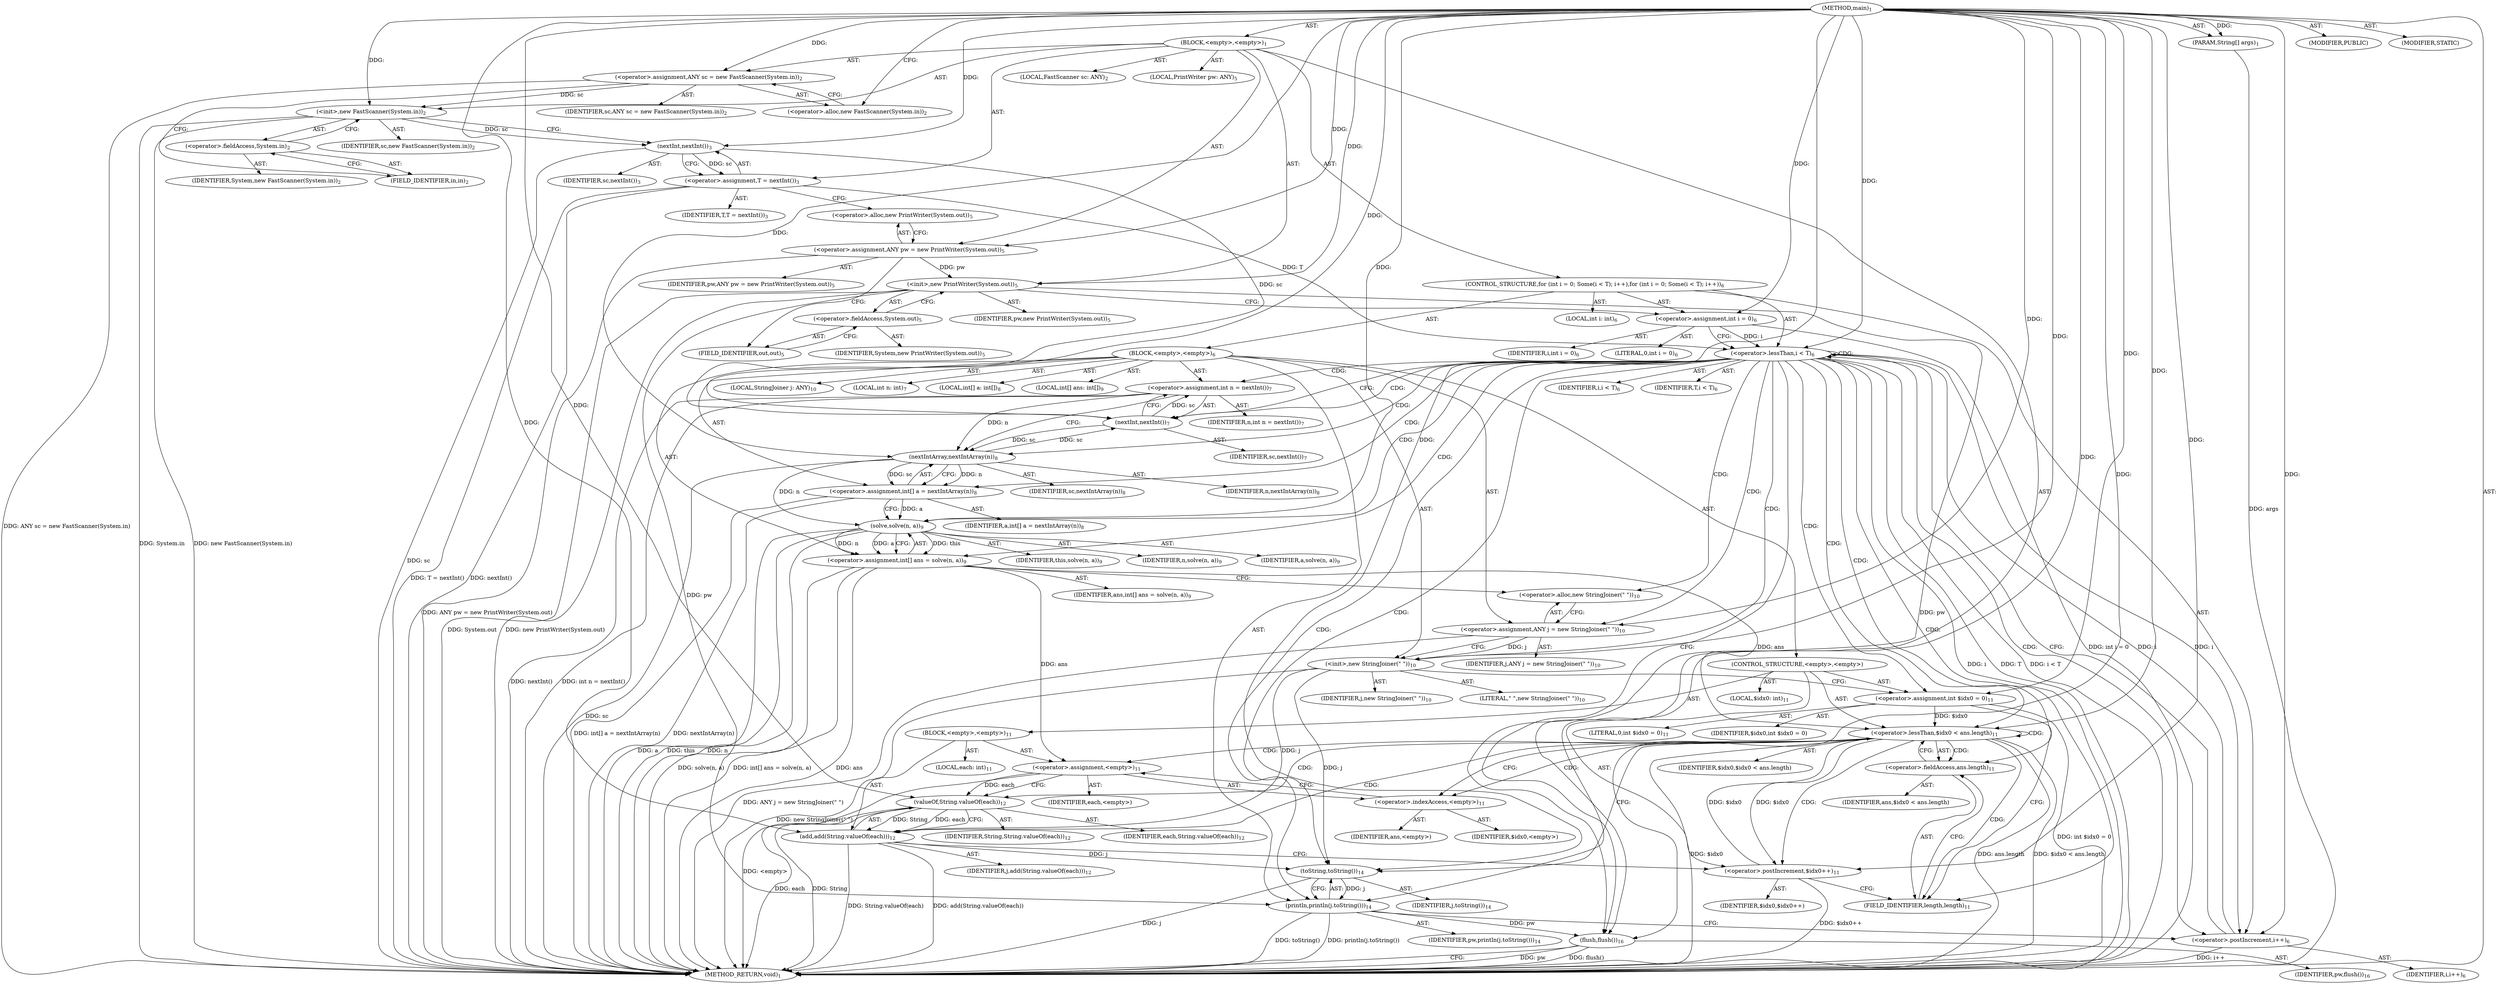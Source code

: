 digraph "main" {  
"23" [label = <(METHOD,main)<SUB>1</SUB>> ]
"24" [label = <(PARAM,String[] args)<SUB>1</SUB>> ]
"25" [label = <(BLOCK,&lt;empty&gt;,&lt;empty&gt;)<SUB>1</SUB>> ]
"4" [label = <(LOCAL,FastScanner sc: ANY)<SUB>2</SUB>> ]
"26" [label = <(&lt;operator&gt;.assignment,ANY sc = new FastScanner(System.in))<SUB>2</SUB>> ]
"27" [label = <(IDENTIFIER,sc,ANY sc = new FastScanner(System.in))<SUB>2</SUB>> ]
"28" [label = <(&lt;operator&gt;.alloc,new FastScanner(System.in))<SUB>2</SUB>> ]
"29" [label = <(&lt;init&gt;,new FastScanner(System.in))<SUB>2</SUB>> ]
"3" [label = <(IDENTIFIER,sc,new FastScanner(System.in))<SUB>2</SUB>> ]
"30" [label = <(&lt;operator&gt;.fieldAccess,System.in)<SUB>2</SUB>> ]
"31" [label = <(IDENTIFIER,System,new FastScanner(System.in))<SUB>2</SUB>> ]
"32" [label = <(FIELD_IDENTIFIER,in,in)<SUB>2</SUB>> ]
"33" [label = <(&lt;operator&gt;.assignment,T = nextInt())<SUB>3</SUB>> ]
"34" [label = <(IDENTIFIER,T,T = nextInt())<SUB>3</SUB>> ]
"35" [label = <(nextInt,nextInt())<SUB>3</SUB>> ]
"36" [label = <(IDENTIFIER,sc,nextInt())<SUB>3</SUB>> ]
"6" [label = <(LOCAL,PrintWriter pw: ANY)<SUB>5</SUB>> ]
"37" [label = <(&lt;operator&gt;.assignment,ANY pw = new PrintWriter(System.out))<SUB>5</SUB>> ]
"38" [label = <(IDENTIFIER,pw,ANY pw = new PrintWriter(System.out))<SUB>5</SUB>> ]
"39" [label = <(&lt;operator&gt;.alloc,new PrintWriter(System.out))<SUB>5</SUB>> ]
"40" [label = <(&lt;init&gt;,new PrintWriter(System.out))<SUB>5</SUB>> ]
"5" [label = <(IDENTIFIER,pw,new PrintWriter(System.out))<SUB>5</SUB>> ]
"41" [label = <(&lt;operator&gt;.fieldAccess,System.out)<SUB>5</SUB>> ]
"42" [label = <(IDENTIFIER,System,new PrintWriter(System.out))<SUB>5</SUB>> ]
"43" [label = <(FIELD_IDENTIFIER,out,out)<SUB>5</SUB>> ]
"44" [label = <(CONTROL_STRUCTURE,for (int i = 0; Some(i &lt; T); i++),for (int i = 0; Some(i &lt; T); i++))<SUB>6</SUB>> ]
"45" [label = <(LOCAL,int i: int)<SUB>6</SUB>> ]
"46" [label = <(&lt;operator&gt;.assignment,int i = 0)<SUB>6</SUB>> ]
"47" [label = <(IDENTIFIER,i,int i = 0)<SUB>6</SUB>> ]
"48" [label = <(LITERAL,0,int i = 0)<SUB>6</SUB>> ]
"49" [label = <(&lt;operator&gt;.lessThan,i &lt; T)<SUB>6</SUB>> ]
"50" [label = <(IDENTIFIER,i,i &lt; T)<SUB>6</SUB>> ]
"51" [label = <(IDENTIFIER,T,i &lt; T)<SUB>6</SUB>> ]
"52" [label = <(&lt;operator&gt;.postIncrement,i++)<SUB>6</SUB>> ]
"53" [label = <(IDENTIFIER,i,i++)<SUB>6</SUB>> ]
"54" [label = <(BLOCK,&lt;empty&gt;,&lt;empty&gt;)<SUB>6</SUB>> ]
"55" [label = <(LOCAL,int n: int)<SUB>7</SUB>> ]
"56" [label = <(&lt;operator&gt;.assignment,int n = nextInt())<SUB>7</SUB>> ]
"57" [label = <(IDENTIFIER,n,int n = nextInt())<SUB>7</SUB>> ]
"58" [label = <(nextInt,nextInt())<SUB>7</SUB>> ]
"59" [label = <(IDENTIFIER,sc,nextInt())<SUB>7</SUB>> ]
"60" [label = <(LOCAL,int[] a: int[])<SUB>8</SUB>> ]
"61" [label = <(&lt;operator&gt;.assignment,int[] a = nextIntArray(n))<SUB>8</SUB>> ]
"62" [label = <(IDENTIFIER,a,int[] a = nextIntArray(n))<SUB>8</SUB>> ]
"63" [label = <(nextIntArray,nextIntArray(n))<SUB>8</SUB>> ]
"64" [label = <(IDENTIFIER,sc,nextIntArray(n))<SUB>8</SUB>> ]
"65" [label = <(IDENTIFIER,n,nextIntArray(n))<SUB>8</SUB>> ]
"66" [label = <(LOCAL,int[] ans: int[])<SUB>9</SUB>> ]
"67" [label = <(&lt;operator&gt;.assignment,int[] ans = solve(n, a))<SUB>9</SUB>> ]
"68" [label = <(IDENTIFIER,ans,int[] ans = solve(n, a))<SUB>9</SUB>> ]
"69" [label = <(solve,solve(n, a))<SUB>9</SUB>> ]
"70" [label = <(IDENTIFIER,this,solve(n, a))<SUB>9</SUB>> ]
"71" [label = <(IDENTIFIER,n,solve(n, a))<SUB>9</SUB>> ]
"72" [label = <(IDENTIFIER,a,solve(n, a))<SUB>9</SUB>> ]
"8" [label = <(LOCAL,StringJoiner j: ANY)<SUB>10</SUB>> ]
"73" [label = <(&lt;operator&gt;.assignment,ANY j = new StringJoiner(&quot; &quot;))<SUB>10</SUB>> ]
"74" [label = <(IDENTIFIER,j,ANY j = new StringJoiner(&quot; &quot;))<SUB>10</SUB>> ]
"75" [label = <(&lt;operator&gt;.alloc,new StringJoiner(&quot; &quot;))<SUB>10</SUB>> ]
"76" [label = <(&lt;init&gt;,new StringJoiner(&quot; &quot;))<SUB>10</SUB>> ]
"7" [label = <(IDENTIFIER,j,new StringJoiner(&quot; &quot;))<SUB>10</SUB>> ]
"77" [label = <(LITERAL,&quot; &quot;,new StringJoiner(&quot; &quot;))<SUB>10</SUB>> ]
"78" [label = <(CONTROL_STRUCTURE,&lt;empty&gt;,&lt;empty&gt;)> ]
"79" [label = <(LOCAL,$idx0: int)<SUB>11</SUB>> ]
"80" [label = <(&lt;operator&gt;.assignment,int $idx0 = 0)<SUB>11</SUB>> ]
"81" [label = <(IDENTIFIER,$idx0,int $idx0 = 0)> ]
"82" [label = <(LITERAL,0,int $idx0 = 0)<SUB>11</SUB>> ]
"83" [label = <(&lt;operator&gt;.lessThan,$idx0 &lt; ans.length)<SUB>11</SUB>> ]
"84" [label = <(IDENTIFIER,$idx0,$idx0 &lt; ans.length)> ]
"85" [label = <(&lt;operator&gt;.fieldAccess,ans.length)<SUB>11</SUB>> ]
"86" [label = <(IDENTIFIER,ans,$idx0 &lt; ans.length)> ]
"87" [label = <(FIELD_IDENTIFIER,length,length)<SUB>11</SUB>> ]
"88" [label = <(&lt;operator&gt;.postIncrement,$idx0++)<SUB>11</SUB>> ]
"89" [label = <(IDENTIFIER,$idx0,$idx0++)> ]
"90" [label = <(BLOCK,&lt;empty&gt;,&lt;empty&gt;)<SUB>11</SUB>> ]
"91" [label = <(LOCAL,each: int)<SUB>11</SUB>> ]
"92" [label = <(&lt;operator&gt;.assignment,&lt;empty&gt;)<SUB>11</SUB>> ]
"93" [label = <(IDENTIFIER,each,&lt;empty&gt;)> ]
"94" [label = <(&lt;operator&gt;.indexAccess,&lt;empty&gt;)<SUB>11</SUB>> ]
"95" [label = <(IDENTIFIER,ans,&lt;empty&gt;)> ]
"96" [label = <(IDENTIFIER,$idx0,&lt;empty&gt;)> ]
"97" [label = <(add,add(String.valueOf(each)))<SUB>12</SUB>> ]
"98" [label = <(IDENTIFIER,j,add(String.valueOf(each)))<SUB>12</SUB>> ]
"99" [label = <(valueOf,String.valueOf(each))<SUB>12</SUB>> ]
"100" [label = <(IDENTIFIER,String,String.valueOf(each))<SUB>12</SUB>> ]
"101" [label = <(IDENTIFIER,each,String.valueOf(each))<SUB>12</SUB>> ]
"102" [label = <(println,println(j.toString()))<SUB>14</SUB>> ]
"103" [label = <(IDENTIFIER,pw,println(j.toString()))<SUB>14</SUB>> ]
"104" [label = <(toString,toString())<SUB>14</SUB>> ]
"105" [label = <(IDENTIFIER,j,toString())<SUB>14</SUB>> ]
"106" [label = <(flush,flush())<SUB>16</SUB>> ]
"107" [label = <(IDENTIFIER,pw,flush())<SUB>16</SUB>> ]
"108" [label = <(MODIFIER,PUBLIC)> ]
"109" [label = <(MODIFIER,STATIC)> ]
"110" [label = <(METHOD_RETURN,void)<SUB>1</SUB>> ]
  "23" -> "24"  [ label = "AST: "] 
  "23" -> "25"  [ label = "AST: "] 
  "23" -> "108"  [ label = "AST: "] 
  "23" -> "109"  [ label = "AST: "] 
  "23" -> "110"  [ label = "AST: "] 
  "25" -> "4"  [ label = "AST: "] 
  "25" -> "26"  [ label = "AST: "] 
  "25" -> "29"  [ label = "AST: "] 
  "25" -> "33"  [ label = "AST: "] 
  "25" -> "6"  [ label = "AST: "] 
  "25" -> "37"  [ label = "AST: "] 
  "25" -> "40"  [ label = "AST: "] 
  "25" -> "44"  [ label = "AST: "] 
  "25" -> "106"  [ label = "AST: "] 
  "26" -> "27"  [ label = "AST: "] 
  "26" -> "28"  [ label = "AST: "] 
  "29" -> "3"  [ label = "AST: "] 
  "29" -> "30"  [ label = "AST: "] 
  "30" -> "31"  [ label = "AST: "] 
  "30" -> "32"  [ label = "AST: "] 
  "33" -> "34"  [ label = "AST: "] 
  "33" -> "35"  [ label = "AST: "] 
  "35" -> "36"  [ label = "AST: "] 
  "37" -> "38"  [ label = "AST: "] 
  "37" -> "39"  [ label = "AST: "] 
  "40" -> "5"  [ label = "AST: "] 
  "40" -> "41"  [ label = "AST: "] 
  "41" -> "42"  [ label = "AST: "] 
  "41" -> "43"  [ label = "AST: "] 
  "44" -> "45"  [ label = "AST: "] 
  "44" -> "46"  [ label = "AST: "] 
  "44" -> "49"  [ label = "AST: "] 
  "44" -> "52"  [ label = "AST: "] 
  "44" -> "54"  [ label = "AST: "] 
  "46" -> "47"  [ label = "AST: "] 
  "46" -> "48"  [ label = "AST: "] 
  "49" -> "50"  [ label = "AST: "] 
  "49" -> "51"  [ label = "AST: "] 
  "52" -> "53"  [ label = "AST: "] 
  "54" -> "55"  [ label = "AST: "] 
  "54" -> "56"  [ label = "AST: "] 
  "54" -> "60"  [ label = "AST: "] 
  "54" -> "61"  [ label = "AST: "] 
  "54" -> "66"  [ label = "AST: "] 
  "54" -> "67"  [ label = "AST: "] 
  "54" -> "8"  [ label = "AST: "] 
  "54" -> "73"  [ label = "AST: "] 
  "54" -> "76"  [ label = "AST: "] 
  "54" -> "78"  [ label = "AST: "] 
  "54" -> "102"  [ label = "AST: "] 
  "56" -> "57"  [ label = "AST: "] 
  "56" -> "58"  [ label = "AST: "] 
  "58" -> "59"  [ label = "AST: "] 
  "61" -> "62"  [ label = "AST: "] 
  "61" -> "63"  [ label = "AST: "] 
  "63" -> "64"  [ label = "AST: "] 
  "63" -> "65"  [ label = "AST: "] 
  "67" -> "68"  [ label = "AST: "] 
  "67" -> "69"  [ label = "AST: "] 
  "69" -> "70"  [ label = "AST: "] 
  "69" -> "71"  [ label = "AST: "] 
  "69" -> "72"  [ label = "AST: "] 
  "73" -> "74"  [ label = "AST: "] 
  "73" -> "75"  [ label = "AST: "] 
  "76" -> "7"  [ label = "AST: "] 
  "76" -> "77"  [ label = "AST: "] 
  "78" -> "79"  [ label = "AST: "] 
  "78" -> "80"  [ label = "AST: "] 
  "78" -> "83"  [ label = "AST: "] 
  "78" -> "88"  [ label = "AST: "] 
  "78" -> "90"  [ label = "AST: "] 
  "80" -> "81"  [ label = "AST: "] 
  "80" -> "82"  [ label = "AST: "] 
  "83" -> "84"  [ label = "AST: "] 
  "83" -> "85"  [ label = "AST: "] 
  "85" -> "86"  [ label = "AST: "] 
  "85" -> "87"  [ label = "AST: "] 
  "88" -> "89"  [ label = "AST: "] 
  "90" -> "91"  [ label = "AST: "] 
  "90" -> "92"  [ label = "AST: "] 
  "90" -> "97"  [ label = "AST: "] 
  "92" -> "93"  [ label = "AST: "] 
  "92" -> "94"  [ label = "AST: "] 
  "94" -> "95"  [ label = "AST: "] 
  "94" -> "96"  [ label = "AST: "] 
  "97" -> "98"  [ label = "AST: "] 
  "97" -> "99"  [ label = "AST: "] 
  "99" -> "100"  [ label = "AST: "] 
  "99" -> "101"  [ label = "AST: "] 
  "102" -> "103"  [ label = "AST: "] 
  "102" -> "104"  [ label = "AST: "] 
  "104" -> "105"  [ label = "AST: "] 
  "106" -> "107"  [ label = "AST: "] 
  "26" -> "32"  [ label = "CFG: "] 
  "29" -> "35"  [ label = "CFG: "] 
  "33" -> "39"  [ label = "CFG: "] 
  "37" -> "43"  [ label = "CFG: "] 
  "40" -> "46"  [ label = "CFG: "] 
  "106" -> "110"  [ label = "CFG: "] 
  "28" -> "26"  [ label = "CFG: "] 
  "30" -> "29"  [ label = "CFG: "] 
  "35" -> "33"  [ label = "CFG: "] 
  "39" -> "37"  [ label = "CFG: "] 
  "41" -> "40"  [ label = "CFG: "] 
  "46" -> "49"  [ label = "CFG: "] 
  "49" -> "58"  [ label = "CFG: "] 
  "49" -> "106"  [ label = "CFG: "] 
  "52" -> "49"  [ label = "CFG: "] 
  "32" -> "30"  [ label = "CFG: "] 
  "43" -> "41"  [ label = "CFG: "] 
  "56" -> "63"  [ label = "CFG: "] 
  "61" -> "69"  [ label = "CFG: "] 
  "67" -> "75"  [ label = "CFG: "] 
  "73" -> "76"  [ label = "CFG: "] 
  "76" -> "80"  [ label = "CFG: "] 
  "102" -> "52"  [ label = "CFG: "] 
  "58" -> "56"  [ label = "CFG: "] 
  "63" -> "61"  [ label = "CFG: "] 
  "69" -> "67"  [ label = "CFG: "] 
  "75" -> "73"  [ label = "CFG: "] 
  "80" -> "87"  [ label = "CFG: "] 
  "83" -> "94"  [ label = "CFG: "] 
  "83" -> "104"  [ label = "CFG: "] 
  "88" -> "87"  [ label = "CFG: "] 
  "104" -> "102"  [ label = "CFG: "] 
  "85" -> "83"  [ label = "CFG: "] 
  "92" -> "99"  [ label = "CFG: "] 
  "97" -> "88"  [ label = "CFG: "] 
  "87" -> "85"  [ label = "CFG: "] 
  "94" -> "92"  [ label = "CFG: "] 
  "99" -> "97"  [ label = "CFG: "] 
  "23" -> "28"  [ label = "CFG: "] 
  "24" -> "110"  [ label = "DDG: args"] 
  "26" -> "110"  [ label = "DDG: ANY sc = new FastScanner(System.in)"] 
  "29" -> "110"  [ label = "DDG: System.in"] 
  "29" -> "110"  [ label = "DDG: new FastScanner(System.in)"] 
  "35" -> "110"  [ label = "DDG: sc"] 
  "33" -> "110"  [ label = "DDG: nextInt()"] 
  "33" -> "110"  [ label = "DDG: T = nextInt()"] 
  "37" -> "110"  [ label = "DDG: ANY pw = new PrintWriter(System.out)"] 
  "40" -> "110"  [ label = "DDG: System.out"] 
  "40" -> "110"  [ label = "DDG: new PrintWriter(System.out)"] 
  "46" -> "110"  [ label = "DDG: int i = 0"] 
  "49" -> "110"  [ label = "DDG: i"] 
  "49" -> "110"  [ label = "DDG: T"] 
  "49" -> "110"  [ label = "DDG: i &lt; T"] 
  "106" -> "110"  [ label = "DDG: pw"] 
  "106" -> "110"  [ label = "DDG: flush()"] 
  "56" -> "110"  [ label = "DDG: nextInt()"] 
  "56" -> "110"  [ label = "DDG: int n = nextInt()"] 
  "63" -> "110"  [ label = "DDG: sc"] 
  "61" -> "110"  [ label = "DDG: nextIntArray(n)"] 
  "61" -> "110"  [ label = "DDG: int[] a = nextIntArray(n)"] 
  "67" -> "110"  [ label = "DDG: ans"] 
  "69" -> "110"  [ label = "DDG: n"] 
  "69" -> "110"  [ label = "DDG: a"] 
  "67" -> "110"  [ label = "DDG: solve(n, a)"] 
  "67" -> "110"  [ label = "DDG: int[] ans = solve(n, a)"] 
  "73" -> "110"  [ label = "DDG: ANY j = new StringJoiner(&quot; &quot;)"] 
  "76" -> "110"  [ label = "DDG: new StringJoiner(&quot; &quot;)"] 
  "80" -> "110"  [ label = "DDG: int $idx0 = 0"] 
  "83" -> "110"  [ label = "DDG: $idx0"] 
  "83" -> "110"  [ label = "DDG: ans.length"] 
  "83" -> "110"  [ label = "DDG: $idx0 &lt; ans.length"] 
  "104" -> "110"  [ label = "DDG: j"] 
  "102" -> "110"  [ label = "DDG: toString()"] 
  "102" -> "110"  [ label = "DDG: println(j.toString())"] 
  "52" -> "110"  [ label = "DDG: i++"] 
  "92" -> "110"  [ label = "DDG: &lt;empty&gt;"] 
  "99" -> "110"  [ label = "DDG: each"] 
  "97" -> "110"  [ label = "DDG: String.valueOf(each)"] 
  "97" -> "110"  [ label = "DDG: add(String.valueOf(each))"] 
  "88" -> "110"  [ label = "DDG: $idx0++"] 
  "99" -> "110"  [ label = "DDG: String"] 
  "69" -> "110"  [ label = "DDG: this"] 
  "23" -> "24"  [ label = "DDG: "] 
  "23" -> "26"  [ label = "DDG: "] 
  "35" -> "33"  [ label = "DDG: sc"] 
  "23" -> "37"  [ label = "DDG: "] 
  "26" -> "29"  [ label = "DDG: sc"] 
  "23" -> "29"  [ label = "DDG: "] 
  "37" -> "40"  [ label = "DDG: pw"] 
  "23" -> "40"  [ label = "DDG: "] 
  "23" -> "46"  [ label = "DDG: "] 
  "40" -> "106"  [ label = "DDG: pw"] 
  "102" -> "106"  [ label = "DDG: pw"] 
  "23" -> "106"  [ label = "DDG: "] 
  "29" -> "35"  [ label = "DDG: sc"] 
  "23" -> "35"  [ label = "DDG: "] 
  "46" -> "49"  [ label = "DDG: i"] 
  "52" -> "49"  [ label = "DDG: i"] 
  "23" -> "49"  [ label = "DDG: "] 
  "33" -> "49"  [ label = "DDG: T"] 
  "49" -> "52"  [ label = "DDG: i"] 
  "23" -> "52"  [ label = "DDG: "] 
  "58" -> "56"  [ label = "DDG: sc"] 
  "63" -> "61"  [ label = "DDG: sc"] 
  "63" -> "61"  [ label = "DDG: n"] 
  "69" -> "67"  [ label = "DDG: this"] 
  "69" -> "67"  [ label = "DDG: n"] 
  "69" -> "67"  [ label = "DDG: a"] 
  "23" -> "73"  [ label = "DDG: "] 
  "73" -> "76"  [ label = "DDG: j"] 
  "23" -> "76"  [ label = "DDG: "] 
  "23" -> "80"  [ label = "DDG: "] 
  "40" -> "102"  [ label = "DDG: pw"] 
  "23" -> "102"  [ label = "DDG: "] 
  "104" -> "102"  [ label = "DDG: j"] 
  "35" -> "58"  [ label = "DDG: sc"] 
  "63" -> "58"  [ label = "DDG: sc"] 
  "23" -> "58"  [ label = "DDG: "] 
  "58" -> "63"  [ label = "DDG: sc"] 
  "23" -> "63"  [ label = "DDG: "] 
  "56" -> "63"  [ label = "DDG: n"] 
  "23" -> "69"  [ label = "DDG: "] 
  "63" -> "69"  [ label = "DDG: n"] 
  "61" -> "69"  [ label = "DDG: a"] 
  "80" -> "83"  [ label = "DDG: $idx0"] 
  "88" -> "83"  [ label = "DDG: $idx0"] 
  "23" -> "83"  [ label = "DDG: "] 
  "67" -> "83"  [ label = "DDG: ans"] 
  "83" -> "88"  [ label = "DDG: $idx0"] 
  "23" -> "88"  [ label = "DDG: "] 
  "67" -> "92"  [ label = "DDG: ans"] 
  "76" -> "104"  [ label = "DDG: j"] 
  "97" -> "104"  [ label = "DDG: j"] 
  "23" -> "104"  [ label = "DDG: "] 
  "76" -> "97"  [ label = "DDG: j"] 
  "23" -> "97"  [ label = "DDG: "] 
  "99" -> "97"  [ label = "DDG: String"] 
  "99" -> "97"  [ label = "DDG: each"] 
  "23" -> "99"  [ label = "DDG: "] 
  "92" -> "99"  [ label = "DDG: each"] 
  "49" -> "49"  [ label = "CDG: "] 
  "49" -> "73"  [ label = "CDG: "] 
  "49" -> "75"  [ label = "CDG: "] 
  "49" -> "52"  [ label = "CDG: "] 
  "49" -> "102"  [ label = "CDG: "] 
  "49" -> "85"  [ label = "CDG: "] 
  "49" -> "56"  [ label = "CDG: "] 
  "49" -> "69"  [ label = "CDG: "] 
  "49" -> "67"  [ label = "CDG: "] 
  "49" -> "104"  [ label = "CDG: "] 
  "49" -> "76"  [ label = "CDG: "] 
  "49" -> "87"  [ label = "CDG: "] 
  "49" -> "80"  [ label = "CDG: "] 
  "49" -> "58"  [ label = "CDG: "] 
  "49" -> "61"  [ label = "CDG: "] 
  "49" -> "83"  [ label = "CDG: "] 
  "49" -> "63"  [ label = "CDG: "] 
  "83" -> "94"  [ label = "CDG: "] 
  "83" -> "99"  [ label = "CDG: "] 
  "83" -> "85"  [ label = "CDG: "] 
  "83" -> "92"  [ label = "CDG: "] 
  "83" -> "87"  [ label = "CDG: "] 
  "83" -> "97"  [ label = "CDG: "] 
  "83" -> "83"  [ label = "CDG: "] 
  "83" -> "88"  [ label = "CDG: "] 
}
